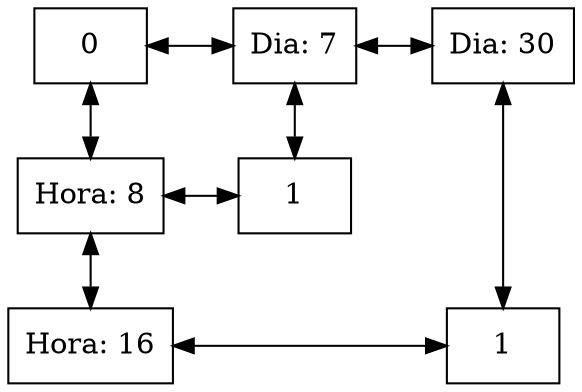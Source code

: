 digraph G {
	edge [dir=both]
	nodesep=0.5
	node [shape=box]
	"nodo-16--1" [label="Hora: 16" group=-1]
	"nodo-16-30" [label=1 group=30]
	"nodo-8--1" [label="Hora: 8" group=-1]
	"nodo-8-7" [label=1 group=7]
	"nodo--1--1" [label=0 group=-1]
	"nodo--1-7" [label="Dia: 7" group=7]
	"nodo--1-30" [label="Dia: 30" group=30]
	{
		rank=same
		"nodo--1--1" -> "nodo--1-7" [headport=w tailport=e]
	}
	{
		rank=same
		"nodo--1-7" -> "nodo--1-30" [headport=w tailport=e]
	}
	{
		rank=same
		"nodo-8--1" -> "nodo-8-7" [headport=w tailport=e]
	}
	{
		rank=same
		"nodo-16--1" -> "nodo-16-30" [headport=w tailport=e]
	}
	"nodo--1--1" -> "nodo-8--1" [headport=n tailport=s]
	"nodo-8--1" -> "nodo-16--1" [headport=n tailport=s]
	"nodo--1-7" -> "nodo-8-7" [headport=n tailport=s]
	"nodo--1-30" -> "nodo-16-30" [headport=n tailport=s]
}

